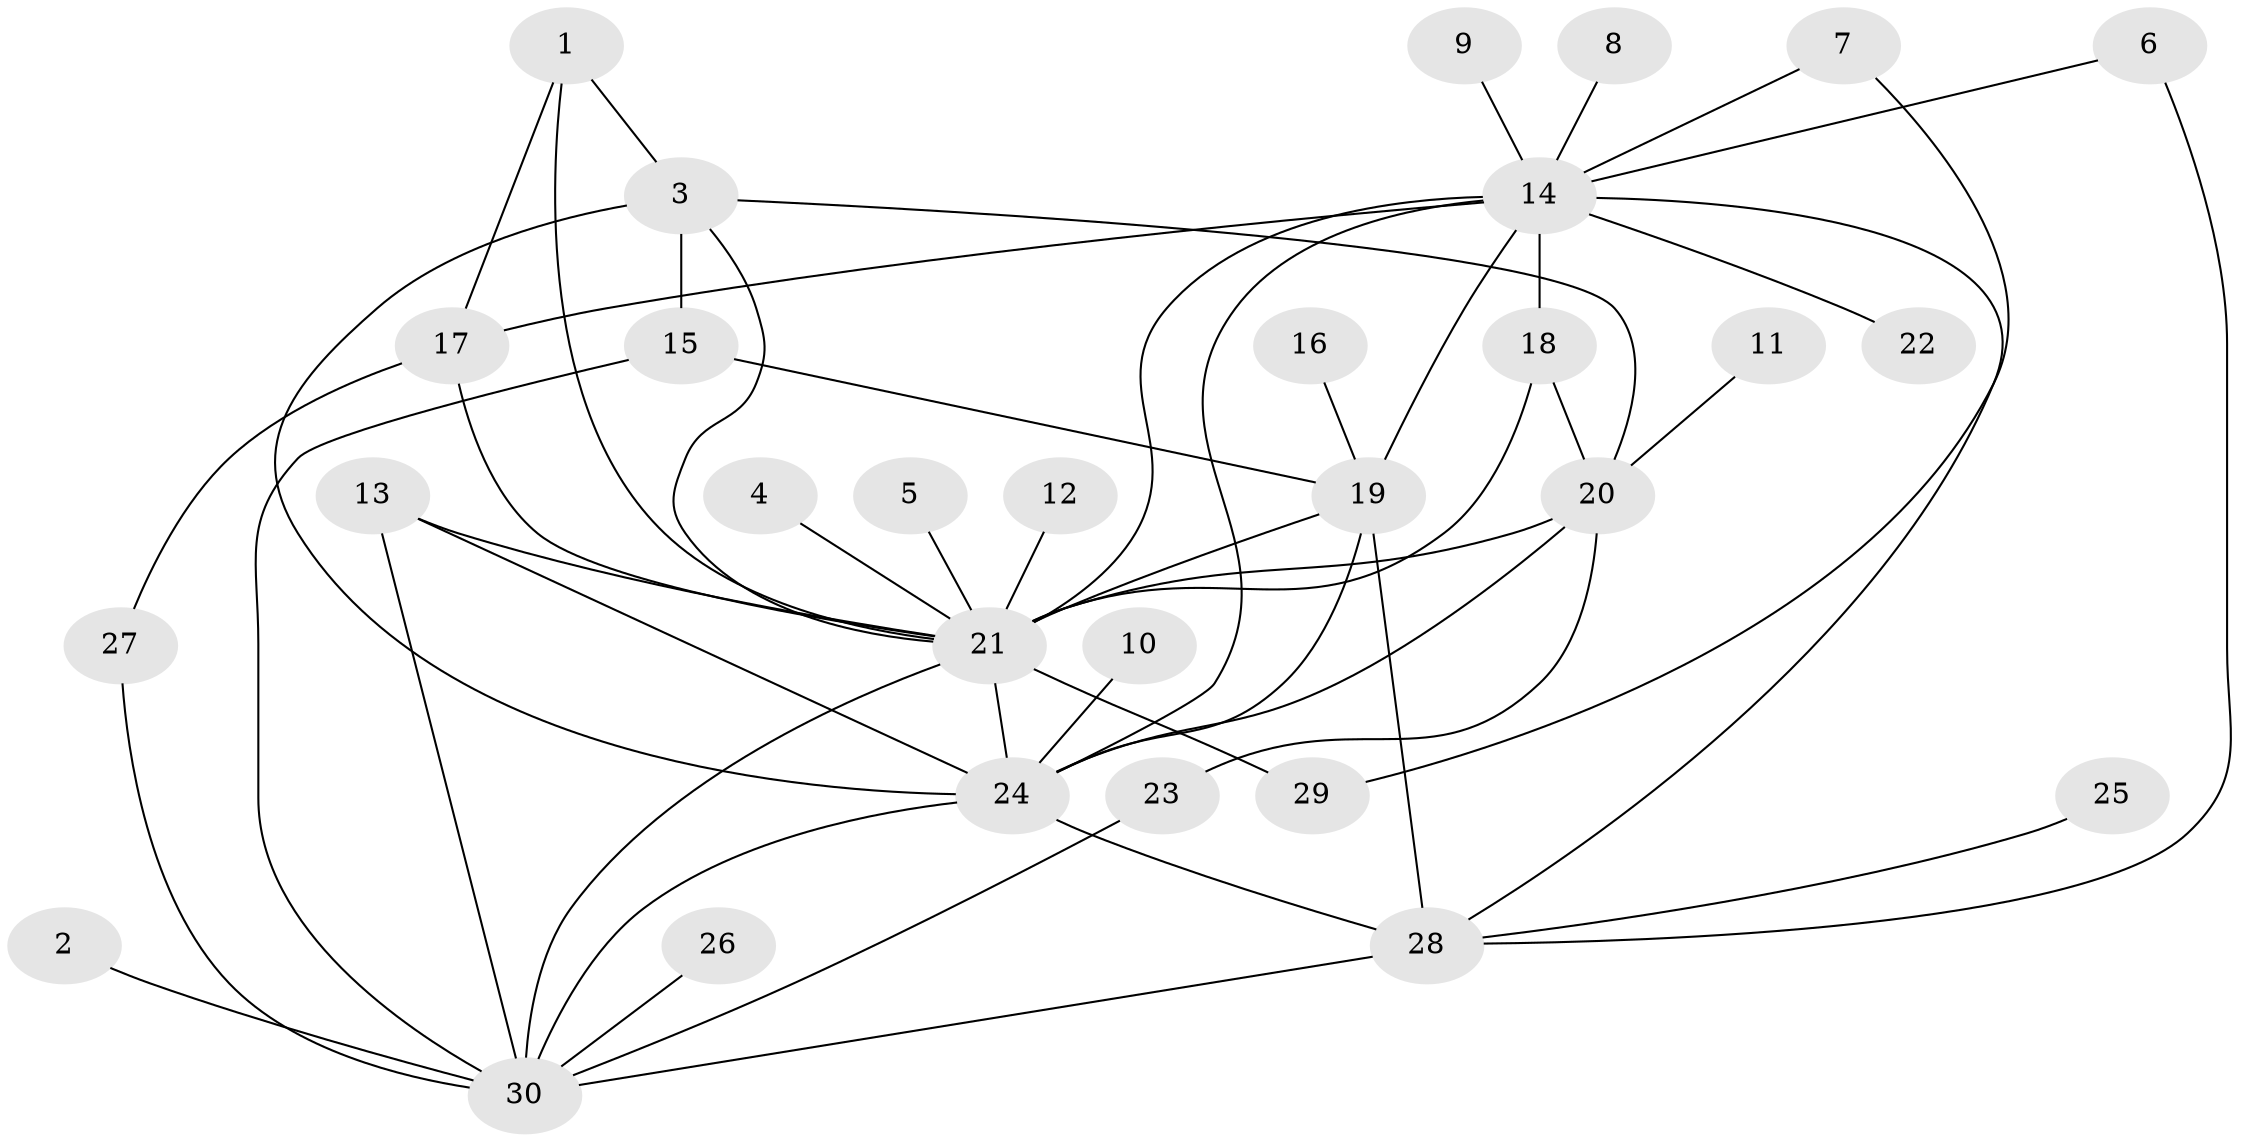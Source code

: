 // original degree distribution, {3: 0.2, 20: 0.016666666666666666, 13: 0.016666666666666666, 6: 0.03333333333333333, 9: 0.016666666666666666, 8: 0.016666666666666666, 2: 0.11666666666666667, 1: 0.45, 5: 0.08333333333333333, 4: 0.05}
// Generated by graph-tools (version 1.1) at 2025/49/03/09/25 03:49:49]
// undirected, 30 vertices, 52 edges
graph export_dot {
graph [start="1"]
  node [color=gray90,style=filled];
  1;
  2;
  3;
  4;
  5;
  6;
  7;
  8;
  9;
  10;
  11;
  12;
  13;
  14;
  15;
  16;
  17;
  18;
  19;
  20;
  21;
  22;
  23;
  24;
  25;
  26;
  27;
  28;
  29;
  30;
  1 -- 3 [weight=1.0];
  1 -- 17 [weight=1.0];
  1 -- 21 [weight=1.0];
  2 -- 30 [weight=1.0];
  3 -- 15 [weight=1.0];
  3 -- 20 [weight=1.0];
  3 -- 21 [weight=1.0];
  3 -- 24 [weight=1.0];
  4 -- 21 [weight=1.0];
  5 -- 21 [weight=1.0];
  6 -- 14 [weight=1.0];
  6 -- 28 [weight=1.0];
  7 -- 14 [weight=1.0];
  7 -- 29 [weight=1.0];
  8 -- 14 [weight=1.0];
  9 -- 14 [weight=1.0];
  10 -- 24 [weight=1.0];
  11 -- 20 [weight=1.0];
  12 -- 21 [weight=1.0];
  13 -- 21 [weight=1.0];
  13 -- 24 [weight=1.0];
  13 -- 30 [weight=1.0];
  14 -- 17 [weight=1.0];
  14 -- 18 [weight=1.0];
  14 -- 19 [weight=1.0];
  14 -- 21 [weight=1.0];
  14 -- 22 [weight=1.0];
  14 -- 24 [weight=1.0];
  14 -- 28 [weight=1.0];
  15 -- 19 [weight=1.0];
  15 -- 30 [weight=1.0];
  16 -- 19 [weight=1.0];
  17 -- 21 [weight=1.0];
  17 -- 27 [weight=1.0];
  18 -- 20 [weight=1.0];
  18 -- 21 [weight=1.0];
  19 -- 21 [weight=1.0];
  19 -- 24 [weight=1.0];
  19 -- 28 [weight=1.0];
  20 -- 21 [weight=2.0];
  20 -- 23 [weight=1.0];
  20 -- 24 [weight=1.0];
  21 -- 24 [weight=2.0];
  21 -- 29 [weight=1.0];
  21 -- 30 [weight=1.0];
  23 -- 30 [weight=1.0];
  24 -- 28 [weight=2.0];
  24 -- 30 [weight=1.0];
  25 -- 28 [weight=1.0];
  26 -- 30 [weight=1.0];
  27 -- 30 [weight=1.0];
  28 -- 30 [weight=1.0];
}

